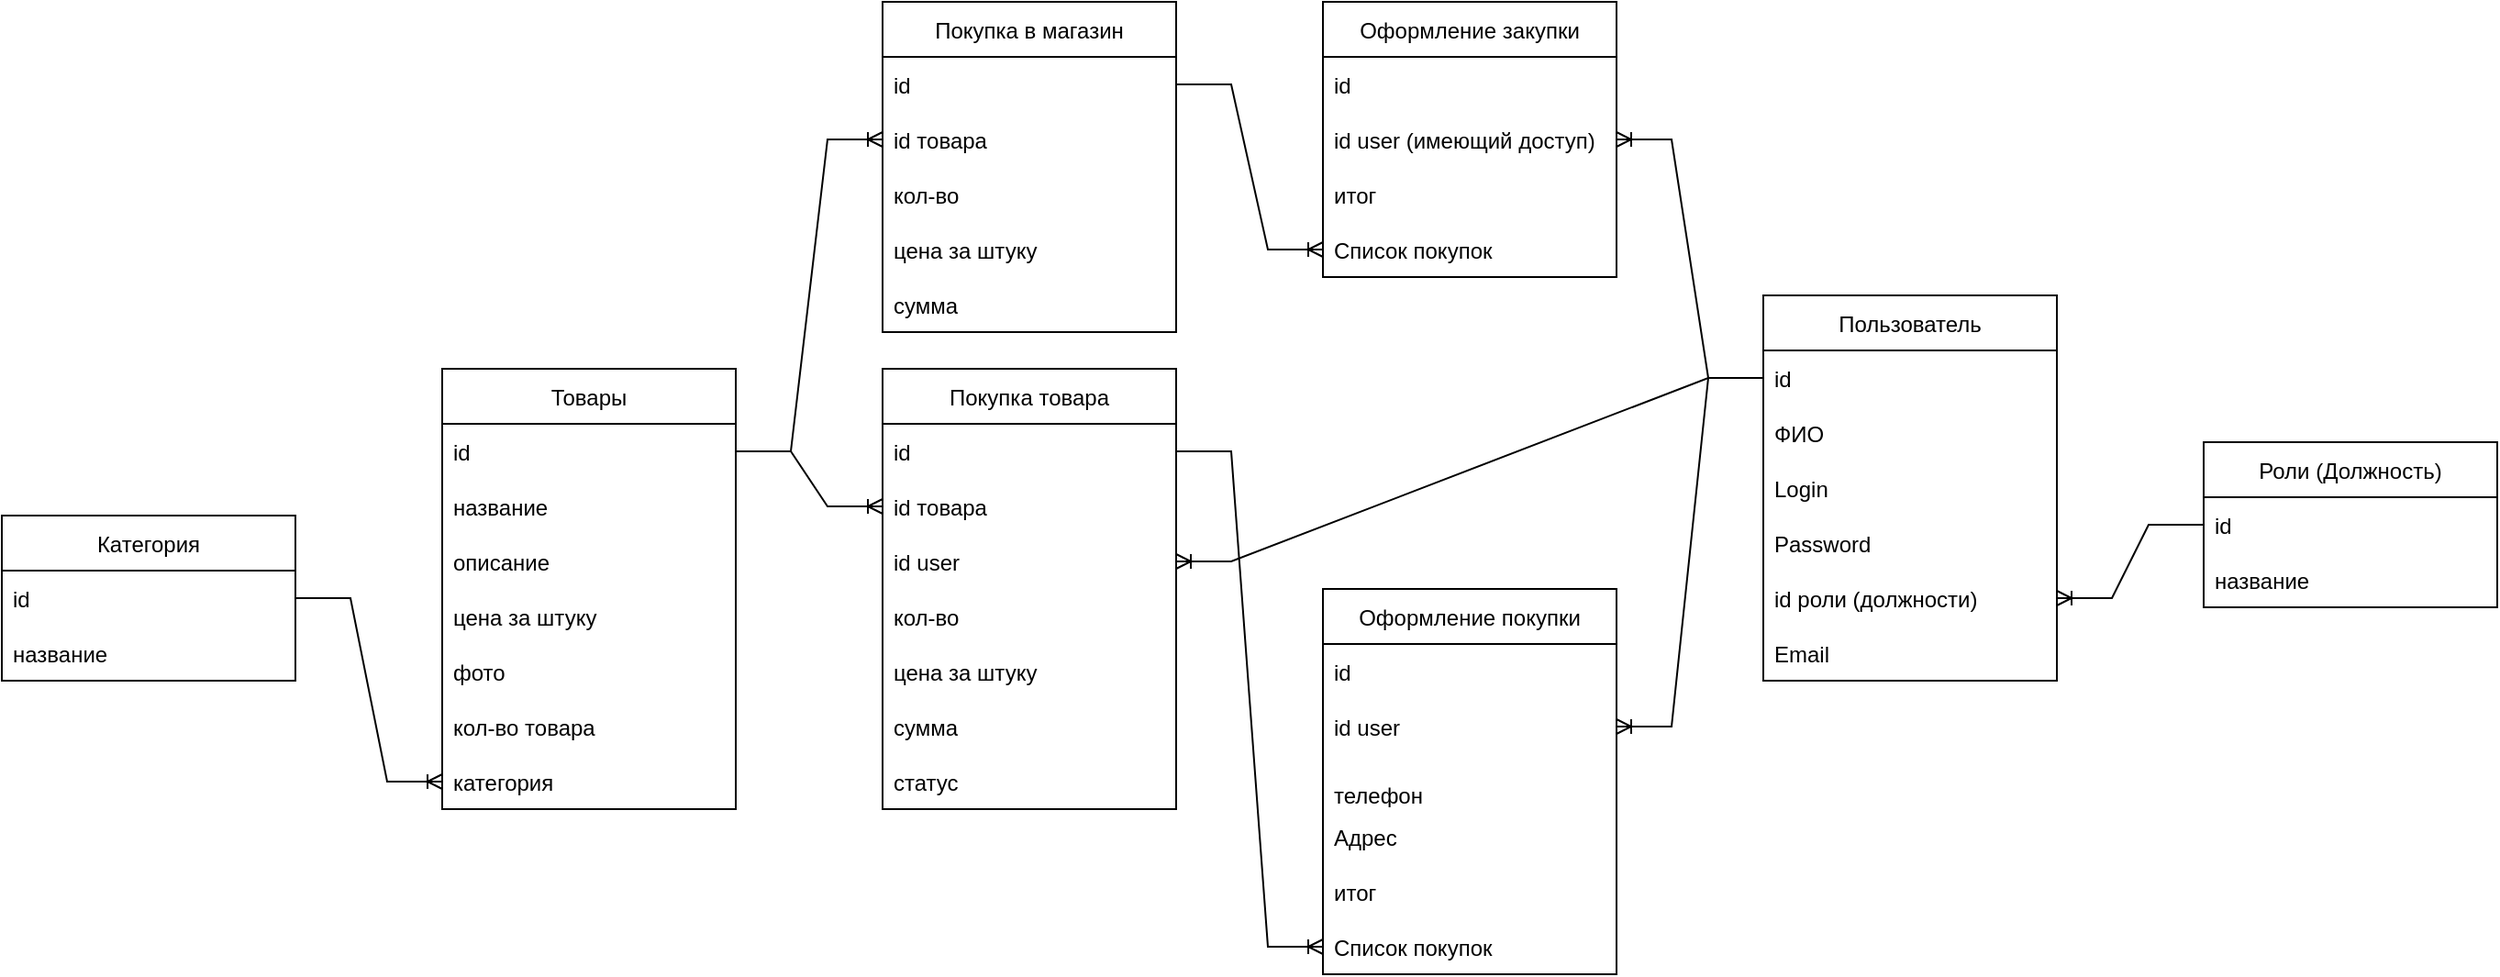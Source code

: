 <mxfile version="18.2.0" type="github">
  <diagram id="bReoNBew56GqKcerDRGZ" name="Page-1">
    <mxGraphModel dx="2957" dy="912" grid="1" gridSize="10" guides="1" tooltips="1" connect="1" arrows="1" fold="1" page="1" pageScale="1" pageWidth="827" pageHeight="1169" math="0" shadow="0">
      <root>
        <mxCell id="0" />
        <mxCell id="1" parent="0" />
        <mxCell id="HdrjoUZDtp5OCqYVaalc-1" value="Покупка товара" style="swimlane;fontStyle=0;childLayout=stackLayout;horizontal=1;startSize=30;horizontalStack=0;resizeParent=1;resizeParentMax=0;resizeLast=0;collapsible=1;marginBottom=0;" vertex="1" parent="1">
          <mxGeometry x="-200" y="560" width="160" height="240" as="geometry" />
        </mxCell>
        <mxCell id="HdrjoUZDtp5OCqYVaalc-2" value="id" style="text;strokeColor=none;fillColor=none;align=left;verticalAlign=middle;spacingLeft=4;spacingRight=4;overflow=hidden;points=[[0,0.5],[1,0.5]];portConstraint=eastwest;rotatable=0;" vertex="1" parent="HdrjoUZDtp5OCqYVaalc-1">
          <mxGeometry y="30" width="160" height="30" as="geometry" />
        </mxCell>
        <mxCell id="HdrjoUZDtp5OCqYVaalc-3" value="id товара" style="text;strokeColor=none;fillColor=none;align=left;verticalAlign=middle;spacingLeft=4;spacingRight=4;overflow=hidden;points=[[0,0.5],[1,0.5]];portConstraint=eastwest;rotatable=0;" vertex="1" parent="HdrjoUZDtp5OCqYVaalc-1">
          <mxGeometry y="60" width="160" height="30" as="geometry" />
        </mxCell>
        <mxCell id="HdrjoUZDtp5OCqYVaalc-4" value="id user" style="text;strokeColor=none;fillColor=none;align=left;verticalAlign=middle;spacingLeft=4;spacingRight=4;overflow=hidden;points=[[0,0.5],[1,0.5]];portConstraint=eastwest;rotatable=0;" vertex="1" parent="HdrjoUZDtp5OCqYVaalc-1">
          <mxGeometry y="90" width="160" height="30" as="geometry" />
        </mxCell>
        <mxCell id="HdrjoUZDtp5OCqYVaalc-5" value="кол-во" style="text;strokeColor=none;fillColor=none;align=left;verticalAlign=middle;spacingLeft=4;spacingRight=4;overflow=hidden;points=[[0,0.5],[1,0.5]];portConstraint=eastwest;rotatable=0;" vertex="1" parent="HdrjoUZDtp5OCqYVaalc-1">
          <mxGeometry y="120" width="160" height="30" as="geometry" />
        </mxCell>
        <mxCell id="HdrjoUZDtp5OCqYVaalc-6" value="цена за штуку" style="text;strokeColor=none;fillColor=none;align=left;verticalAlign=middle;spacingLeft=4;spacingRight=4;overflow=hidden;points=[[0,0.5],[1,0.5]];portConstraint=eastwest;rotatable=0;" vertex="1" parent="HdrjoUZDtp5OCqYVaalc-1">
          <mxGeometry y="150" width="160" height="30" as="geometry" />
        </mxCell>
        <mxCell id="HdrjoUZDtp5OCqYVaalc-7" value="сумма" style="text;strokeColor=none;fillColor=none;align=left;verticalAlign=middle;spacingLeft=4;spacingRight=4;overflow=hidden;points=[[0,0.5],[1,0.5]];portConstraint=eastwest;rotatable=0;" vertex="1" parent="HdrjoUZDtp5OCqYVaalc-1">
          <mxGeometry y="180" width="160" height="30" as="geometry" />
        </mxCell>
        <mxCell id="HdrjoUZDtp5OCqYVaalc-8" value="статус" style="text;strokeColor=none;fillColor=none;align=left;verticalAlign=middle;spacingLeft=4;spacingRight=4;overflow=hidden;points=[[0,0.5],[1,0.5]];portConstraint=eastwest;rotatable=0;" vertex="1" parent="HdrjoUZDtp5OCqYVaalc-1">
          <mxGeometry y="210" width="160" height="30" as="geometry" />
        </mxCell>
        <mxCell id="HdrjoUZDtp5OCqYVaalc-9" value="Товары" style="swimlane;fontStyle=0;childLayout=stackLayout;horizontal=1;startSize=30;horizontalStack=0;resizeParent=1;resizeParentMax=0;resizeLast=0;collapsible=1;marginBottom=0;" vertex="1" parent="1">
          <mxGeometry x="-440" y="560" width="160" height="240" as="geometry" />
        </mxCell>
        <mxCell id="HdrjoUZDtp5OCqYVaalc-10" value="id" style="text;strokeColor=none;fillColor=none;align=left;verticalAlign=middle;spacingLeft=4;spacingRight=4;overflow=hidden;points=[[0,0.5],[1,0.5]];portConstraint=eastwest;rotatable=0;" vertex="1" parent="HdrjoUZDtp5OCqYVaalc-9">
          <mxGeometry y="30" width="160" height="30" as="geometry" />
        </mxCell>
        <mxCell id="HdrjoUZDtp5OCqYVaalc-11" value="название" style="text;strokeColor=none;fillColor=none;align=left;verticalAlign=middle;spacingLeft=4;spacingRight=4;overflow=hidden;points=[[0,0.5],[1,0.5]];portConstraint=eastwest;rotatable=0;" vertex="1" parent="HdrjoUZDtp5OCqYVaalc-9">
          <mxGeometry y="60" width="160" height="30" as="geometry" />
        </mxCell>
        <mxCell id="HdrjoUZDtp5OCqYVaalc-12" value="описание" style="text;strokeColor=none;fillColor=none;align=left;verticalAlign=middle;spacingLeft=4;spacingRight=4;overflow=hidden;points=[[0,0.5],[1,0.5]];portConstraint=eastwest;rotatable=0;" vertex="1" parent="HdrjoUZDtp5OCqYVaalc-9">
          <mxGeometry y="90" width="160" height="30" as="geometry" />
        </mxCell>
        <mxCell id="HdrjoUZDtp5OCqYVaalc-13" value="цена за штуку" style="text;strokeColor=none;fillColor=none;align=left;verticalAlign=middle;spacingLeft=4;spacingRight=4;overflow=hidden;points=[[0,0.5],[1,0.5]];portConstraint=eastwest;rotatable=0;" vertex="1" parent="HdrjoUZDtp5OCqYVaalc-9">
          <mxGeometry y="120" width="160" height="30" as="geometry" />
        </mxCell>
        <mxCell id="HdrjoUZDtp5OCqYVaalc-14" value="фото" style="text;strokeColor=none;fillColor=none;align=left;verticalAlign=middle;spacingLeft=4;spacingRight=4;overflow=hidden;points=[[0,0.5],[1,0.5]];portConstraint=eastwest;rotatable=0;" vertex="1" parent="HdrjoUZDtp5OCqYVaalc-9">
          <mxGeometry y="150" width="160" height="30" as="geometry" />
        </mxCell>
        <mxCell id="HdrjoUZDtp5OCqYVaalc-15" value="кол-во товара" style="text;strokeColor=none;fillColor=none;align=left;verticalAlign=middle;spacingLeft=4;spacingRight=4;overflow=hidden;points=[[0,0.5],[1,0.5]];portConstraint=eastwest;rotatable=0;" vertex="1" parent="HdrjoUZDtp5OCqYVaalc-9">
          <mxGeometry y="180" width="160" height="30" as="geometry" />
        </mxCell>
        <mxCell id="HdrjoUZDtp5OCqYVaalc-16" value="категория" style="text;strokeColor=none;fillColor=none;align=left;verticalAlign=middle;spacingLeft=4;spacingRight=4;overflow=hidden;points=[[0,0.5],[1,0.5]];portConstraint=eastwest;rotatable=0;" vertex="1" parent="HdrjoUZDtp5OCqYVaalc-9">
          <mxGeometry y="210" width="160" height="30" as="geometry" />
        </mxCell>
        <mxCell id="HdrjoUZDtp5OCqYVaalc-17" value="Пользователь" style="swimlane;fontStyle=0;childLayout=stackLayout;horizontal=1;startSize=30;horizontalStack=0;resizeParent=1;resizeParentMax=0;resizeLast=0;collapsible=1;marginBottom=0;" vertex="1" parent="1">
          <mxGeometry x="280" y="520" width="160" height="210" as="geometry" />
        </mxCell>
        <mxCell id="HdrjoUZDtp5OCqYVaalc-18" value="id" style="text;strokeColor=none;fillColor=none;align=left;verticalAlign=middle;spacingLeft=4;spacingRight=4;overflow=hidden;points=[[0,0.5],[1,0.5]];portConstraint=eastwest;rotatable=0;" vertex="1" parent="HdrjoUZDtp5OCqYVaalc-17">
          <mxGeometry y="30" width="160" height="30" as="geometry" />
        </mxCell>
        <mxCell id="HdrjoUZDtp5OCqYVaalc-19" value="ФИО" style="text;strokeColor=none;fillColor=none;align=left;verticalAlign=middle;spacingLeft=4;spacingRight=4;overflow=hidden;points=[[0,0.5],[1,0.5]];portConstraint=eastwest;rotatable=0;" vertex="1" parent="HdrjoUZDtp5OCqYVaalc-17">
          <mxGeometry y="60" width="160" height="30" as="geometry" />
        </mxCell>
        <mxCell id="HdrjoUZDtp5OCqYVaalc-20" value="Login" style="text;strokeColor=none;fillColor=none;align=left;verticalAlign=middle;spacingLeft=4;spacingRight=4;overflow=hidden;points=[[0,0.5],[1,0.5]];portConstraint=eastwest;rotatable=0;" vertex="1" parent="HdrjoUZDtp5OCqYVaalc-17">
          <mxGeometry y="90" width="160" height="30" as="geometry" />
        </mxCell>
        <mxCell id="HdrjoUZDtp5OCqYVaalc-21" value="Password" style="text;strokeColor=none;fillColor=none;align=left;verticalAlign=middle;spacingLeft=4;spacingRight=4;overflow=hidden;points=[[0,0.5],[1,0.5]];portConstraint=eastwest;rotatable=0;" vertex="1" parent="HdrjoUZDtp5OCqYVaalc-17">
          <mxGeometry y="120" width="160" height="30" as="geometry" />
        </mxCell>
        <mxCell id="HdrjoUZDtp5OCqYVaalc-22" value="id роли (должности)" style="text;strokeColor=none;fillColor=none;align=left;verticalAlign=middle;spacingLeft=4;spacingRight=4;overflow=hidden;points=[[0,0.5],[1,0.5]];portConstraint=eastwest;rotatable=0;" vertex="1" parent="HdrjoUZDtp5OCqYVaalc-17">
          <mxGeometry y="150" width="160" height="30" as="geometry" />
        </mxCell>
        <mxCell id="HdrjoUZDtp5OCqYVaalc-23" value="Email" style="text;strokeColor=none;fillColor=none;align=left;verticalAlign=middle;spacingLeft=4;spacingRight=4;overflow=hidden;points=[[0,0.5],[1,0.5]];portConstraint=eastwest;rotatable=0;" vertex="1" parent="HdrjoUZDtp5OCqYVaalc-17">
          <mxGeometry y="180" width="160" height="30" as="geometry" />
        </mxCell>
        <mxCell id="HdrjoUZDtp5OCqYVaalc-24" value="Оформление покупки" style="swimlane;fontStyle=0;childLayout=stackLayout;horizontal=1;startSize=30;horizontalStack=0;resizeParent=1;resizeParentMax=0;resizeLast=0;collapsible=1;marginBottom=0;" vertex="1" parent="1">
          <mxGeometry x="40" y="680" width="160" height="210" as="geometry" />
        </mxCell>
        <mxCell id="HdrjoUZDtp5OCqYVaalc-25" value="id" style="text;strokeColor=none;fillColor=none;align=left;verticalAlign=middle;spacingLeft=4;spacingRight=4;overflow=hidden;points=[[0,0.5],[1,0.5]];portConstraint=eastwest;rotatable=0;" vertex="1" parent="HdrjoUZDtp5OCqYVaalc-24">
          <mxGeometry y="30" width="160" height="30" as="geometry" />
        </mxCell>
        <mxCell id="HdrjoUZDtp5OCqYVaalc-26" value="id user" style="text;strokeColor=none;fillColor=none;align=left;verticalAlign=middle;spacingLeft=4;spacingRight=4;overflow=hidden;points=[[0,0.5],[1,0.5]];portConstraint=eastwest;rotatable=0;" vertex="1" parent="HdrjoUZDtp5OCqYVaalc-24">
          <mxGeometry y="60" width="160" height="30" as="geometry" />
        </mxCell>
        <mxCell id="HdrjoUZDtp5OCqYVaalc-27" value="&#xa;телефон" style="text;strokeColor=none;fillColor=none;align=left;verticalAlign=middle;spacingLeft=4;spacingRight=4;overflow=hidden;points=[[0,0.5],[1,0.5]];portConstraint=eastwest;rotatable=0;" vertex="1" parent="HdrjoUZDtp5OCqYVaalc-24">
          <mxGeometry y="90" width="160" height="30" as="geometry" />
        </mxCell>
        <mxCell id="HdrjoUZDtp5OCqYVaalc-28" value="Адрес" style="text;strokeColor=none;fillColor=none;align=left;verticalAlign=middle;spacingLeft=4;spacingRight=4;overflow=hidden;points=[[0,0.5],[1,0.5]];portConstraint=eastwest;rotatable=0;" vertex="1" parent="HdrjoUZDtp5OCqYVaalc-24">
          <mxGeometry y="120" width="160" height="30" as="geometry" />
        </mxCell>
        <mxCell id="HdrjoUZDtp5OCqYVaalc-29" value="итог" style="text;strokeColor=none;fillColor=none;align=left;verticalAlign=middle;spacingLeft=4;spacingRight=4;overflow=hidden;points=[[0,0.5],[1,0.5]];portConstraint=eastwest;rotatable=0;" vertex="1" parent="HdrjoUZDtp5OCqYVaalc-24">
          <mxGeometry y="150" width="160" height="30" as="geometry" />
        </mxCell>
        <mxCell id="HdrjoUZDtp5OCqYVaalc-30" value="Список покупок" style="text;strokeColor=none;fillColor=none;align=left;verticalAlign=middle;spacingLeft=4;spacingRight=4;overflow=hidden;points=[[0,0.5],[1,0.5]];portConstraint=eastwest;rotatable=0;" vertex="1" parent="HdrjoUZDtp5OCqYVaalc-24">
          <mxGeometry y="180" width="160" height="30" as="geometry" />
        </mxCell>
        <mxCell id="HdrjoUZDtp5OCqYVaalc-31" value="Оформление закупки" style="swimlane;fontStyle=0;childLayout=stackLayout;horizontal=1;startSize=30;horizontalStack=0;resizeParent=1;resizeParentMax=0;resizeLast=0;collapsible=1;marginBottom=0;" vertex="1" parent="1">
          <mxGeometry x="40" y="360" width="160" height="150" as="geometry" />
        </mxCell>
        <mxCell id="HdrjoUZDtp5OCqYVaalc-32" value="id" style="text;strokeColor=none;fillColor=none;align=left;verticalAlign=middle;spacingLeft=4;spacingRight=4;overflow=hidden;points=[[0,0.5],[1,0.5]];portConstraint=eastwest;rotatable=0;" vertex="1" parent="HdrjoUZDtp5OCqYVaalc-31">
          <mxGeometry y="30" width="160" height="30" as="geometry" />
        </mxCell>
        <mxCell id="HdrjoUZDtp5OCqYVaalc-33" value="id user (имеющий доступ)" style="text;strokeColor=none;fillColor=none;align=left;verticalAlign=middle;spacingLeft=4;spacingRight=4;overflow=hidden;points=[[0,0.5],[1,0.5]];portConstraint=eastwest;rotatable=0;" vertex="1" parent="HdrjoUZDtp5OCqYVaalc-31">
          <mxGeometry y="60" width="160" height="30" as="geometry" />
        </mxCell>
        <mxCell id="HdrjoUZDtp5OCqYVaalc-34" value="итог" style="text;strokeColor=none;fillColor=none;align=left;verticalAlign=middle;spacingLeft=4;spacingRight=4;overflow=hidden;points=[[0,0.5],[1,0.5]];portConstraint=eastwest;rotatable=0;" vertex="1" parent="HdrjoUZDtp5OCqYVaalc-31">
          <mxGeometry y="90" width="160" height="30" as="geometry" />
        </mxCell>
        <mxCell id="HdrjoUZDtp5OCqYVaalc-35" value="Список покупок" style="text;strokeColor=none;fillColor=none;align=left;verticalAlign=middle;spacingLeft=4;spacingRight=4;overflow=hidden;points=[[0,0.5],[1,0.5]];portConstraint=eastwest;rotatable=0;" vertex="1" parent="HdrjoUZDtp5OCqYVaalc-31">
          <mxGeometry y="120" width="160" height="30" as="geometry" />
        </mxCell>
        <mxCell id="HdrjoUZDtp5OCqYVaalc-36" value="Покупка в магазин" style="swimlane;fontStyle=0;childLayout=stackLayout;horizontal=1;startSize=30;horizontalStack=0;resizeParent=1;resizeParentMax=0;resizeLast=0;collapsible=1;marginBottom=0;" vertex="1" parent="1">
          <mxGeometry x="-200" y="360" width="160" height="180" as="geometry" />
        </mxCell>
        <mxCell id="HdrjoUZDtp5OCqYVaalc-37" value="id" style="text;strokeColor=none;fillColor=none;align=left;verticalAlign=middle;spacingLeft=4;spacingRight=4;overflow=hidden;points=[[0,0.5],[1,0.5]];portConstraint=eastwest;rotatable=0;" vertex="1" parent="HdrjoUZDtp5OCqYVaalc-36">
          <mxGeometry y="30" width="160" height="30" as="geometry" />
        </mxCell>
        <mxCell id="HdrjoUZDtp5OCqYVaalc-38" value="id товара" style="text;strokeColor=none;fillColor=none;align=left;verticalAlign=middle;spacingLeft=4;spacingRight=4;overflow=hidden;points=[[0,0.5],[1,0.5]];portConstraint=eastwest;rotatable=0;" vertex="1" parent="HdrjoUZDtp5OCqYVaalc-36">
          <mxGeometry y="60" width="160" height="30" as="geometry" />
        </mxCell>
        <mxCell id="HdrjoUZDtp5OCqYVaalc-39" value="кол-во" style="text;strokeColor=none;fillColor=none;align=left;verticalAlign=middle;spacingLeft=4;spacingRight=4;overflow=hidden;points=[[0,0.5],[1,0.5]];portConstraint=eastwest;rotatable=0;" vertex="1" parent="HdrjoUZDtp5OCqYVaalc-36">
          <mxGeometry y="90" width="160" height="30" as="geometry" />
        </mxCell>
        <mxCell id="HdrjoUZDtp5OCqYVaalc-40" value="цена за штуку" style="text;strokeColor=none;fillColor=none;align=left;verticalAlign=middle;spacingLeft=4;spacingRight=4;overflow=hidden;points=[[0,0.5],[1,0.5]];portConstraint=eastwest;rotatable=0;" vertex="1" parent="HdrjoUZDtp5OCqYVaalc-36">
          <mxGeometry y="120" width="160" height="30" as="geometry" />
        </mxCell>
        <mxCell id="HdrjoUZDtp5OCqYVaalc-41" value="сумма" style="text;strokeColor=none;fillColor=none;align=left;verticalAlign=middle;spacingLeft=4;spacingRight=4;overflow=hidden;points=[[0,0.5],[1,0.5]];portConstraint=eastwest;rotatable=0;" vertex="1" parent="HdrjoUZDtp5OCqYVaalc-36">
          <mxGeometry y="150" width="160" height="30" as="geometry" />
        </mxCell>
        <mxCell id="HdrjoUZDtp5OCqYVaalc-42" value="Категория" style="swimlane;fontStyle=0;childLayout=stackLayout;horizontal=1;startSize=30;horizontalStack=0;resizeParent=1;resizeParentMax=0;resizeLast=0;collapsible=1;marginBottom=0;" vertex="1" parent="1">
          <mxGeometry x="-680" y="640" width="160" height="90" as="geometry" />
        </mxCell>
        <mxCell id="HdrjoUZDtp5OCqYVaalc-43" value="id" style="text;strokeColor=none;fillColor=none;align=left;verticalAlign=middle;spacingLeft=4;spacingRight=4;overflow=hidden;points=[[0,0.5],[1,0.5]];portConstraint=eastwest;rotatable=0;" vertex="1" parent="HdrjoUZDtp5OCqYVaalc-42">
          <mxGeometry y="30" width="160" height="30" as="geometry" />
        </mxCell>
        <mxCell id="HdrjoUZDtp5OCqYVaalc-44" value="название" style="text;strokeColor=none;fillColor=none;align=left;verticalAlign=middle;spacingLeft=4;spacingRight=4;overflow=hidden;points=[[0,0.5],[1,0.5]];portConstraint=eastwest;rotatable=0;" vertex="1" parent="HdrjoUZDtp5OCqYVaalc-42">
          <mxGeometry y="60" width="160" height="30" as="geometry" />
        </mxCell>
        <mxCell id="HdrjoUZDtp5OCqYVaalc-45" value="Роли (Должность)" style="swimlane;fontStyle=0;childLayout=stackLayout;horizontal=1;startSize=30;horizontalStack=0;resizeParent=1;resizeParentMax=0;resizeLast=0;collapsible=1;marginBottom=0;" vertex="1" parent="1">
          <mxGeometry x="520" y="600" width="160" height="90" as="geometry" />
        </mxCell>
        <mxCell id="HdrjoUZDtp5OCqYVaalc-46" value="id" style="text;strokeColor=none;fillColor=none;align=left;verticalAlign=middle;spacingLeft=4;spacingRight=4;overflow=hidden;points=[[0,0.5],[1,0.5]];portConstraint=eastwest;rotatable=0;" vertex="1" parent="HdrjoUZDtp5OCqYVaalc-45">
          <mxGeometry y="30" width="160" height="30" as="geometry" />
        </mxCell>
        <mxCell id="HdrjoUZDtp5OCqYVaalc-47" value="название" style="text;strokeColor=none;fillColor=none;align=left;verticalAlign=middle;spacingLeft=4;spacingRight=4;overflow=hidden;points=[[0,0.5],[1,0.5]];portConstraint=eastwest;rotatable=0;" vertex="1" parent="HdrjoUZDtp5OCqYVaalc-45">
          <mxGeometry y="60" width="160" height="30" as="geometry" />
        </mxCell>
        <mxCell id="HdrjoUZDtp5OCqYVaalc-48" value="" style="edgeStyle=entityRelationEdgeStyle;fontSize=12;html=1;endArrow=ERoneToMany;rounded=0;" edge="1" parent="1" source="HdrjoUZDtp5OCqYVaalc-46" target="HdrjoUZDtp5OCqYVaalc-22">
          <mxGeometry width="100" height="100" relative="1" as="geometry">
            <mxPoint x="-140" y="900" as="sourcePoint" />
            <mxPoint x="-40" y="800" as="targetPoint" />
          </mxGeometry>
        </mxCell>
        <mxCell id="HdrjoUZDtp5OCqYVaalc-49" value="" style="edgeStyle=entityRelationEdgeStyle;fontSize=12;html=1;endArrow=ERoneToMany;rounded=0;" edge="1" parent="1" source="HdrjoUZDtp5OCqYVaalc-18" target="HdrjoUZDtp5OCqYVaalc-26">
          <mxGeometry width="100" height="100" relative="1" as="geometry">
            <mxPoint x="130" y="630" as="sourcePoint" />
            <mxPoint x="230" y="530" as="targetPoint" />
          </mxGeometry>
        </mxCell>
        <mxCell id="HdrjoUZDtp5OCqYVaalc-50" value="" style="edgeStyle=entityRelationEdgeStyle;fontSize=12;html=1;endArrow=ERoneToMany;rounded=0;" edge="1" parent="1" source="HdrjoUZDtp5OCqYVaalc-10" target="HdrjoUZDtp5OCqYVaalc-3">
          <mxGeometry width="100" height="100" relative="1" as="geometry">
            <mxPoint x="-380" y="910" as="sourcePoint" />
            <mxPoint x="-280" y="810" as="targetPoint" />
          </mxGeometry>
        </mxCell>
        <mxCell id="HdrjoUZDtp5OCqYVaalc-51" value="" style="edgeStyle=entityRelationEdgeStyle;fontSize=12;html=1;endArrow=ERoneToMany;rounded=0;" edge="1" parent="1" source="HdrjoUZDtp5OCqYVaalc-43" target="HdrjoUZDtp5OCqYVaalc-16">
          <mxGeometry width="100" height="100" relative="1" as="geometry">
            <mxPoint x="-570" y="790" as="sourcePoint" />
            <mxPoint x="-470" y="690" as="targetPoint" />
          </mxGeometry>
        </mxCell>
        <mxCell id="HdrjoUZDtp5OCqYVaalc-52" value="" style="edgeStyle=entityRelationEdgeStyle;fontSize=12;html=1;endArrow=ERoneToMany;rounded=0;" edge="1" parent="1" source="HdrjoUZDtp5OCqYVaalc-18" target="HdrjoUZDtp5OCqYVaalc-33">
          <mxGeometry width="100" height="100" relative="1" as="geometry">
            <mxPoint x="-70" y="410" as="sourcePoint" />
            <mxPoint x="30" y="310" as="targetPoint" />
          </mxGeometry>
        </mxCell>
        <mxCell id="HdrjoUZDtp5OCqYVaalc-54" value="" style="edgeStyle=entityRelationEdgeStyle;fontSize=12;html=1;endArrow=ERoneToMany;rounded=0;" edge="1" parent="1" source="HdrjoUZDtp5OCqYVaalc-10" target="HdrjoUZDtp5OCqYVaalc-38">
          <mxGeometry width="100" height="100" relative="1" as="geometry">
            <mxPoint x="-270" y="615" as="sourcePoint" />
            <mxPoint x="-190" y="645" as="targetPoint" />
          </mxGeometry>
        </mxCell>
        <mxCell id="HdrjoUZDtp5OCqYVaalc-55" value="" style="edgeStyle=entityRelationEdgeStyle;fontSize=12;html=1;endArrow=ERoneToMany;rounded=0;" edge="1" parent="1" source="HdrjoUZDtp5OCqYVaalc-37" target="HdrjoUZDtp5OCqYVaalc-35">
          <mxGeometry width="100" height="100" relative="1" as="geometry">
            <mxPoint x="30" y="470" as="sourcePoint" />
            <mxPoint x="130" y="370" as="targetPoint" />
          </mxGeometry>
        </mxCell>
        <mxCell id="HdrjoUZDtp5OCqYVaalc-56" value="" style="edgeStyle=entityRelationEdgeStyle;fontSize=12;html=1;endArrow=ERoneToMany;rounded=0;" edge="1" parent="1" source="HdrjoUZDtp5OCqYVaalc-18" target="HdrjoUZDtp5OCqYVaalc-4">
          <mxGeometry width="100" height="100" relative="1" as="geometry">
            <mxPoint x="-10" y="900" as="sourcePoint" />
            <mxPoint x="90" y="800" as="targetPoint" />
          </mxGeometry>
        </mxCell>
        <mxCell id="HdrjoUZDtp5OCqYVaalc-57" value="" style="edgeStyle=entityRelationEdgeStyle;fontSize=12;html=1;endArrow=ERoneToMany;rounded=0;" edge="1" parent="1" source="HdrjoUZDtp5OCqYVaalc-2" target="HdrjoUZDtp5OCqYVaalc-30">
          <mxGeometry width="100" height="100" relative="1" as="geometry">
            <mxPoint x="40" y="670" as="sourcePoint" />
            <mxPoint x="140" y="570" as="targetPoint" />
          </mxGeometry>
        </mxCell>
      </root>
    </mxGraphModel>
  </diagram>
</mxfile>
